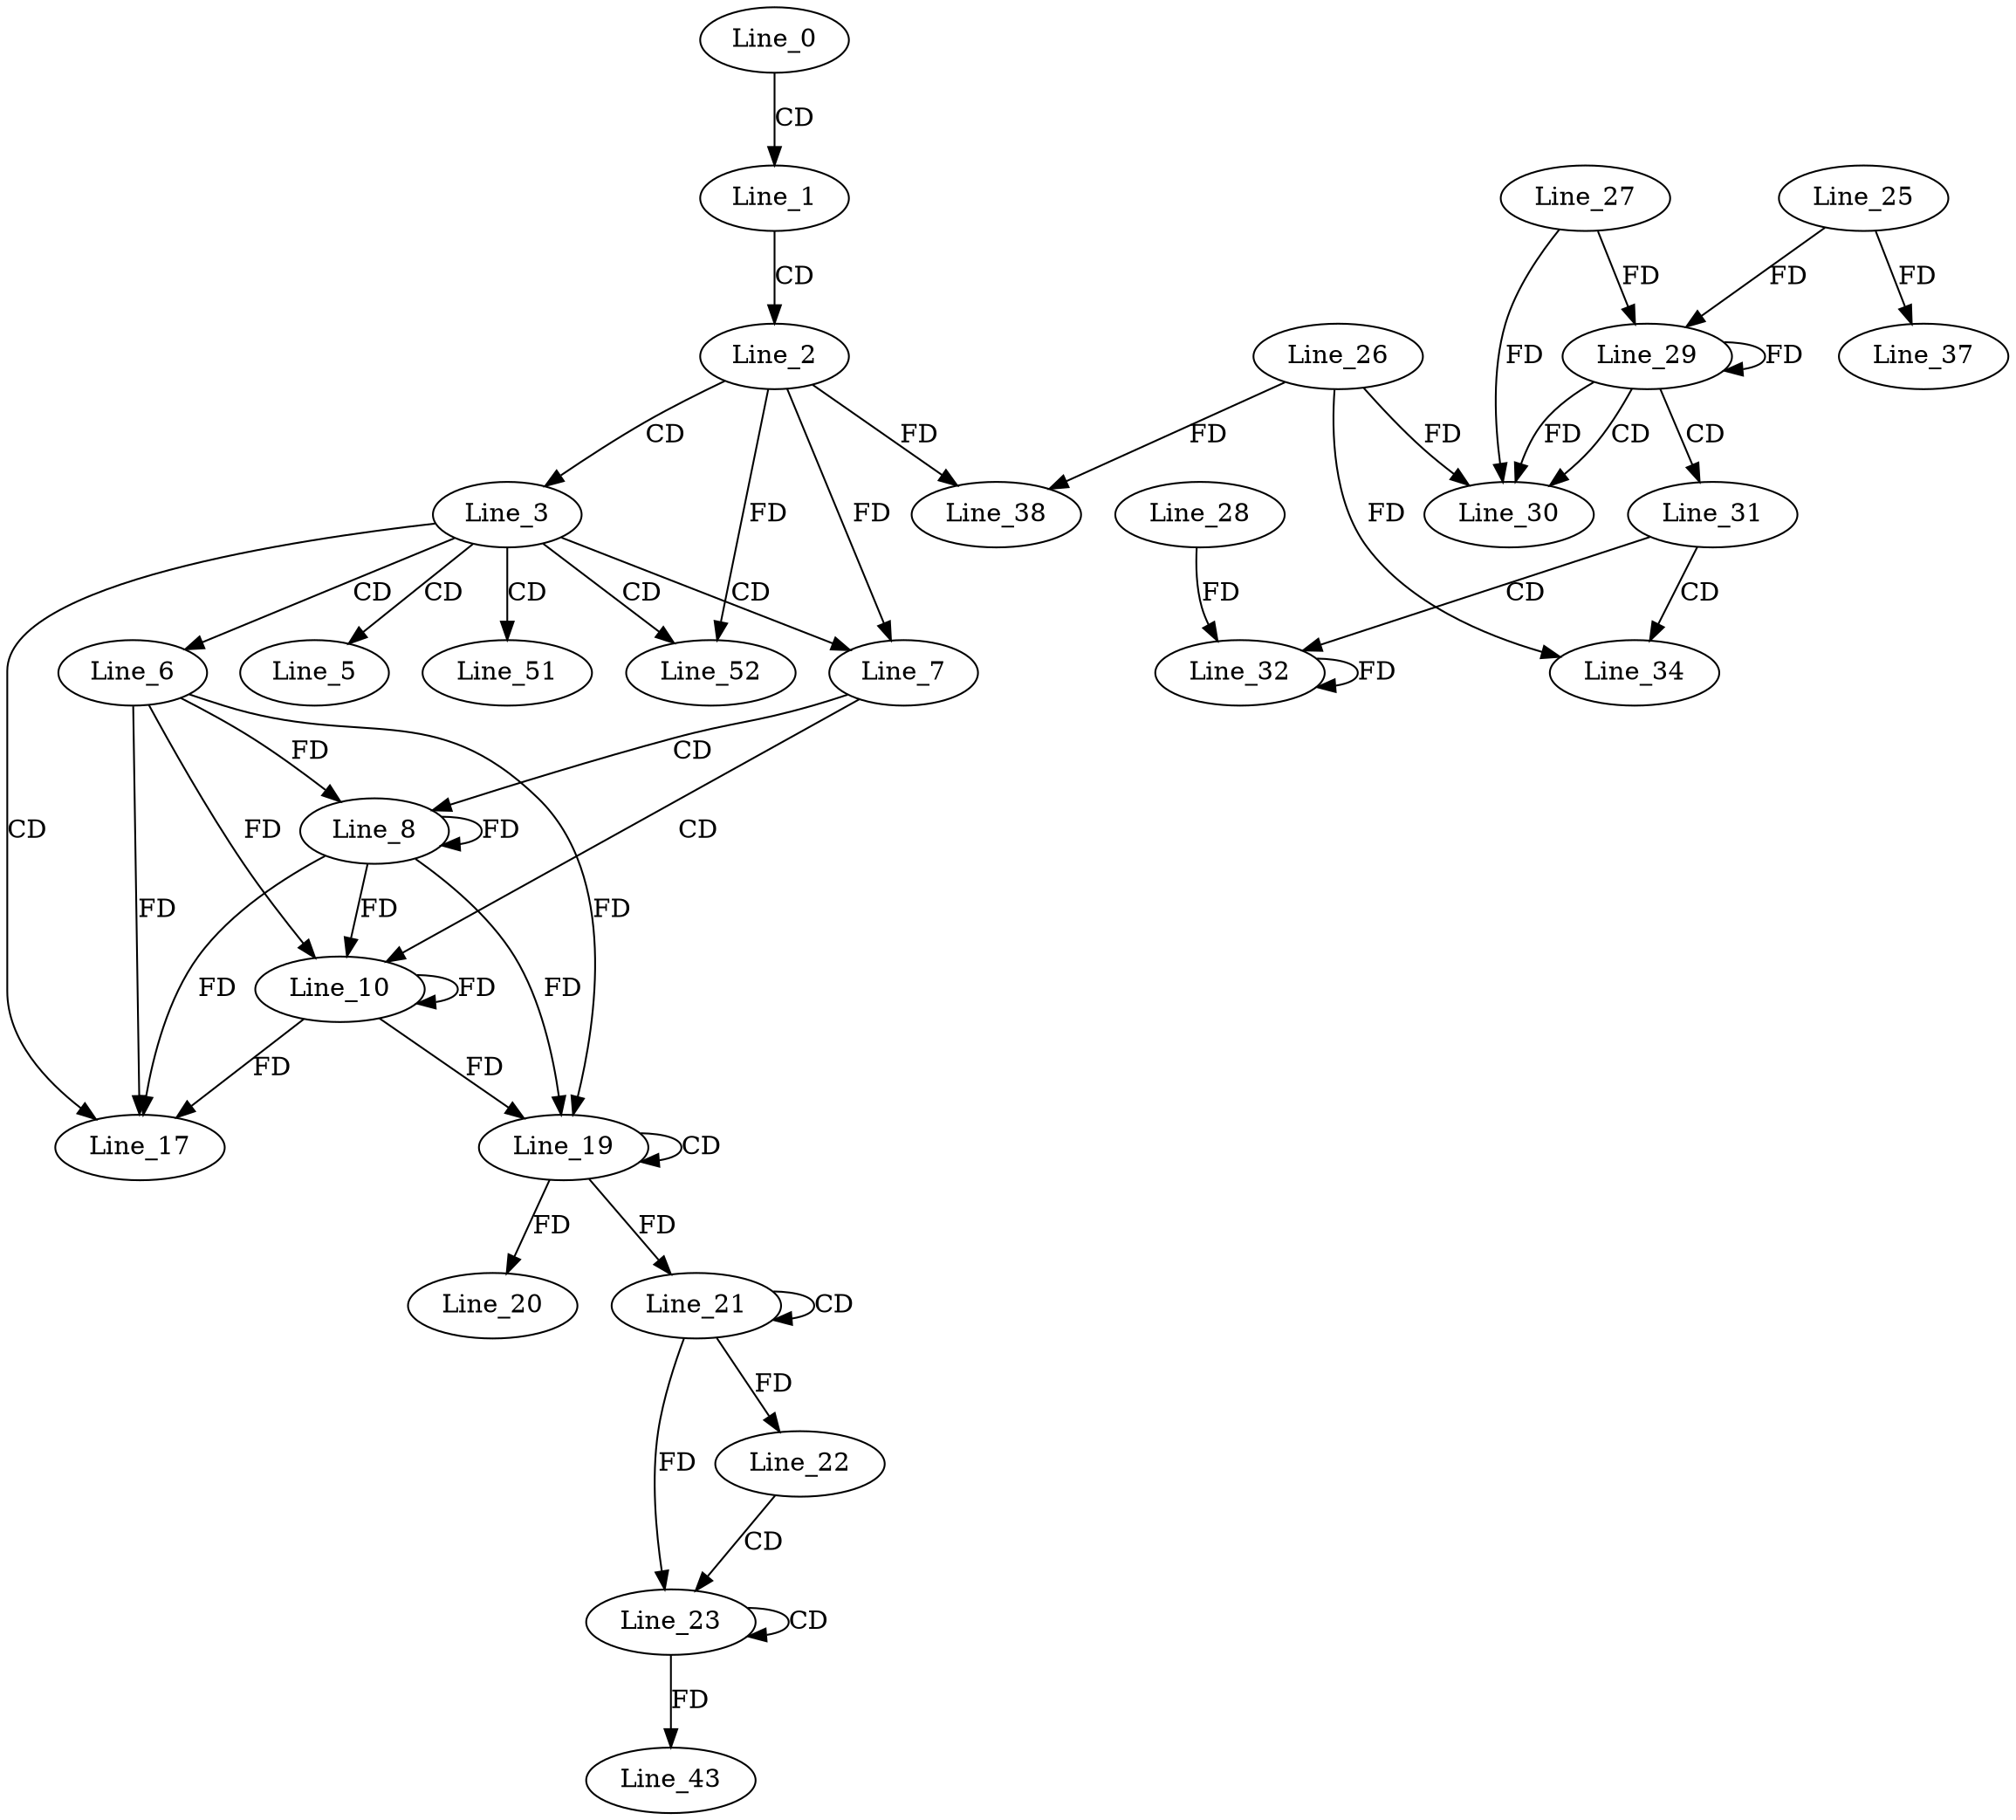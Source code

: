 digraph G {
  Line_0;
  Line_1;
  Line_2;
  Line_3;
  Line_3;
  Line_5;
  Line_6;
  Line_7;
  Line_8;
  Line_10;
  Line_17;
  Line_19;
  Line_19;
  Line_20;
  Line_21;
  Line_21;
  Line_22;
  Line_23;
  Line_23;
  Line_29;
  Line_27;
  Line_29;
  Line_25;
  Line_29;
  Line_30;
  Line_26;
  Line_31;
  Line_32;
  Line_28;
  Line_34;
  Line_37;
  Line_38;
  Line_38;
  Line_43;
  Line_51;
  Line_52;
  Line_0 -> Line_1 [ label="CD" ];
  Line_1 -> Line_2 [ label="CD" ];
  Line_2 -> Line_3 [ label="CD" ];
  Line_3 -> Line_5 [ label="CD" ];
  Line_3 -> Line_6 [ label="CD" ];
  Line_3 -> Line_7 [ label="CD" ];
  Line_2 -> Line_7 [ label="FD" ];
  Line_7 -> Line_8 [ label="CD" ];
  Line_6 -> Line_8 [ label="FD" ];
  Line_8 -> Line_8 [ label="FD" ];
  Line_7 -> Line_10 [ label="CD" ];
  Line_6 -> Line_10 [ label="FD" ];
  Line_8 -> Line_10 [ label="FD" ];
  Line_10 -> Line_10 [ label="FD" ];
  Line_3 -> Line_17 [ label="CD" ];
  Line_6 -> Line_17 [ label="FD" ];
  Line_8 -> Line_17 [ label="FD" ];
  Line_10 -> Line_17 [ label="FD" ];
  Line_19 -> Line_19 [ label="CD" ];
  Line_6 -> Line_19 [ label="FD" ];
  Line_8 -> Line_19 [ label="FD" ];
  Line_10 -> Line_19 [ label="FD" ];
  Line_19 -> Line_20 [ label="FD" ];
  Line_21 -> Line_21 [ label="CD" ];
  Line_19 -> Line_21 [ label="FD" ];
  Line_21 -> Line_22 [ label="FD" ];
  Line_22 -> Line_23 [ label="CD" ];
  Line_23 -> Line_23 [ label="CD" ];
  Line_21 -> Line_23 [ label="FD" ];
  Line_29 -> Line_29 [ label="FD" ];
  Line_27 -> Line_29 [ label="FD" ];
  Line_25 -> Line_29 [ label="FD" ];
  Line_29 -> Line_30 [ label="CD" ];
  Line_26 -> Line_30 [ label="FD" ];
  Line_29 -> Line_30 [ label="FD" ];
  Line_27 -> Line_30 [ label="FD" ];
  Line_29 -> Line_31 [ label="CD" ];
  Line_31 -> Line_32 [ label="CD" ];
  Line_32 -> Line_32 [ label="FD" ];
  Line_28 -> Line_32 [ label="FD" ];
  Line_31 -> Line_34 [ label="CD" ];
  Line_26 -> Line_34 [ label="FD" ];
  Line_25 -> Line_37 [ label="FD" ];
  Line_2 -> Line_38 [ label="FD" ];
  Line_26 -> Line_38 [ label="FD" ];
  Line_23 -> Line_43 [ label="FD" ];
  Line_3 -> Line_51 [ label="CD" ];
  Line_3 -> Line_52 [ label="CD" ];
  Line_2 -> Line_52 [ label="FD" ];
}
